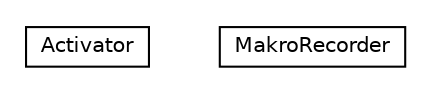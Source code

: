 #!/usr/local/bin/dot
#
# Class diagram 
# Generated by UMLGraph version R5_6-24-gf6e263 (http://www.umlgraph.org/)
#

digraph G {
	edge [fontname="Helvetica",fontsize=10,labelfontname="Helvetica",labelfontsize=10];
	node [fontname="Helvetica",fontsize=10,shape=plaintext];
	nodesep=0.25;
	ranksep=0.5;
	// org.universAAL.tools.makrorecorder.osgi.Activator
	c1418793 [label=<<table title="org.universAAL.tools.makrorecorder.osgi.Activator" border="0" cellborder="1" cellspacing="0" cellpadding="2" port="p" href="./Activator.html">
		<tr><td><table border="0" cellspacing="0" cellpadding="1">
<tr><td align="center" balign="center"> Activator </td></tr>
		</table></td></tr>
		</table>>, URL="./Activator.html", fontname="Helvetica", fontcolor="black", fontsize=10.0];
	// org.universAAL.tools.makrorecorder.osgi.MakroRecorder
	c1418794 [label=<<table title="org.universAAL.tools.makrorecorder.osgi.MakroRecorder" border="0" cellborder="1" cellspacing="0" cellpadding="2" port="p" href="./MakroRecorder.html">
		<tr><td><table border="0" cellspacing="0" cellpadding="1">
<tr><td align="center" balign="center"> MakroRecorder </td></tr>
		</table></td></tr>
		</table>>, URL="./MakroRecorder.html", fontname="Helvetica", fontcolor="black", fontsize=10.0];
}

